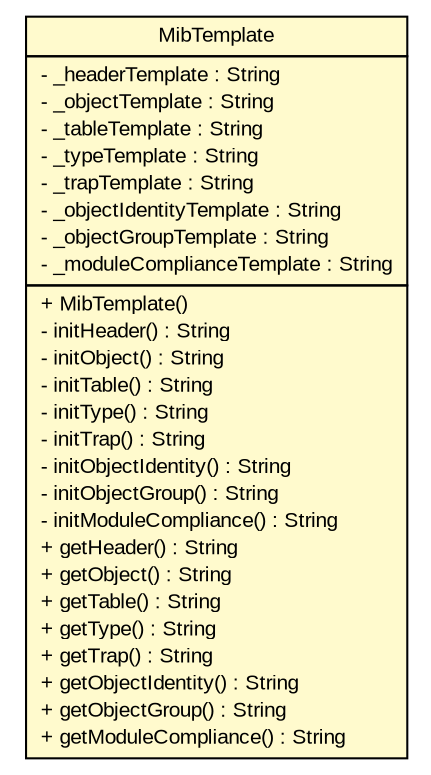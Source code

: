 #!/usr/local/bin/dot
#
# Class diagram 
# Generated by UMLGraph version R5_6_6-6-g3bdff0 (http://www.umlgraph.org/)
#

digraph G {
	edge [fontname="arial",fontsize=10,labelfontname="arial",labelfontsize=10];
	node [fontname="arial",fontsize=10,shape=plaintext];
	nodesep=0.25;
	ranksep=0.5;
	// org.gigipugni.jcleancim.mibgen.MibTemplate
	c134087 [label=<<table title="org.gigipugni.jcleancim.mibgen.MibTemplate" border="0" cellborder="1" cellspacing="0" cellpadding="2" port="p" bgcolor="lemonChiffon" href="./MibTemplate.html">
		<tr><td><table border="0" cellspacing="0" cellpadding="1">
<tr><td align="center" balign="center"> MibTemplate </td></tr>
		</table></td></tr>
		<tr><td><table border="0" cellspacing="0" cellpadding="1">
<tr><td align="left" balign="left"> - _headerTemplate : String </td></tr>
<tr><td align="left" balign="left"> - _objectTemplate : String </td></tr>
<tr><td align="left" balign="left"> - _tableTemplate : String </td></tr>
<tr><td align="left" balign="left"> - _typeTemplate : String </td></tr>
<tr><td align="left" balign="left"> - _trapTemplate : String </td></tr>
<tr><td align="left" balign="left"> - _objectIdentityTemplate : String </td></tr>
<tr><td align="left" balign="left"> - _objectGroupTemplate : String </td></tr>
<tr><td align="left" balign="left"> - _moduleComplianceTemplate : String </td></tr>
		</table></td></tr>
		<tr><td><table border="0" cellspacing="0" cellpadding="1">
<tr><td align="left" balign="left"> + MibTemplate() </td></tr>
<tr><td align="left" balign="left"> - initHeader() : String </td></tr>
<tr><td align="left" balign="left"> - initObject() : String </td></tr>
<tr><td align="left" balign="left"> - initTable() : String </td></tr>
<tr><td align="left" balign="left"> - initType() : String </td></tr>
<tr><td align="left" balign="left"> - initTrap() : String </td></tr>
<tr><td align="left" balign="left"> - initObjectIdentity() : String </td></tr>
<tr><td align="left" balign="left"> - initObjectGroup() : String </td></tr>
<tr><td align="left" balign="left"> - initModuleCompliance() : String </td></tr>
<tr><td align="left" balign="left"> + getHeader() : String </td></tr>
<tr><td align="left" balign="left"> + getObject() : String </td></tr>
<tr><td align="left" balign="left"> + getTable() : String </td></tr>
<tr><td align="left" balign="left"> + getType() : String </td></tr>
<tr><td align="left" balign="left"> + getTrap() : String </td></tr>
<tr><td align="left" balign="left"> + getObjectIdentity() : String </td></tr>
<tr><td align="left" balign="left"> + getObjectGroup() : String </td></tr>
<tr><td align="left" balign="left"> + getModuleCompliance() : String </td></tr>
		</table></td></tr>
		</table>>, URL="./MibTemplate.html", fontname="arial", fontcolor="black", fontsize=10.0];
}

